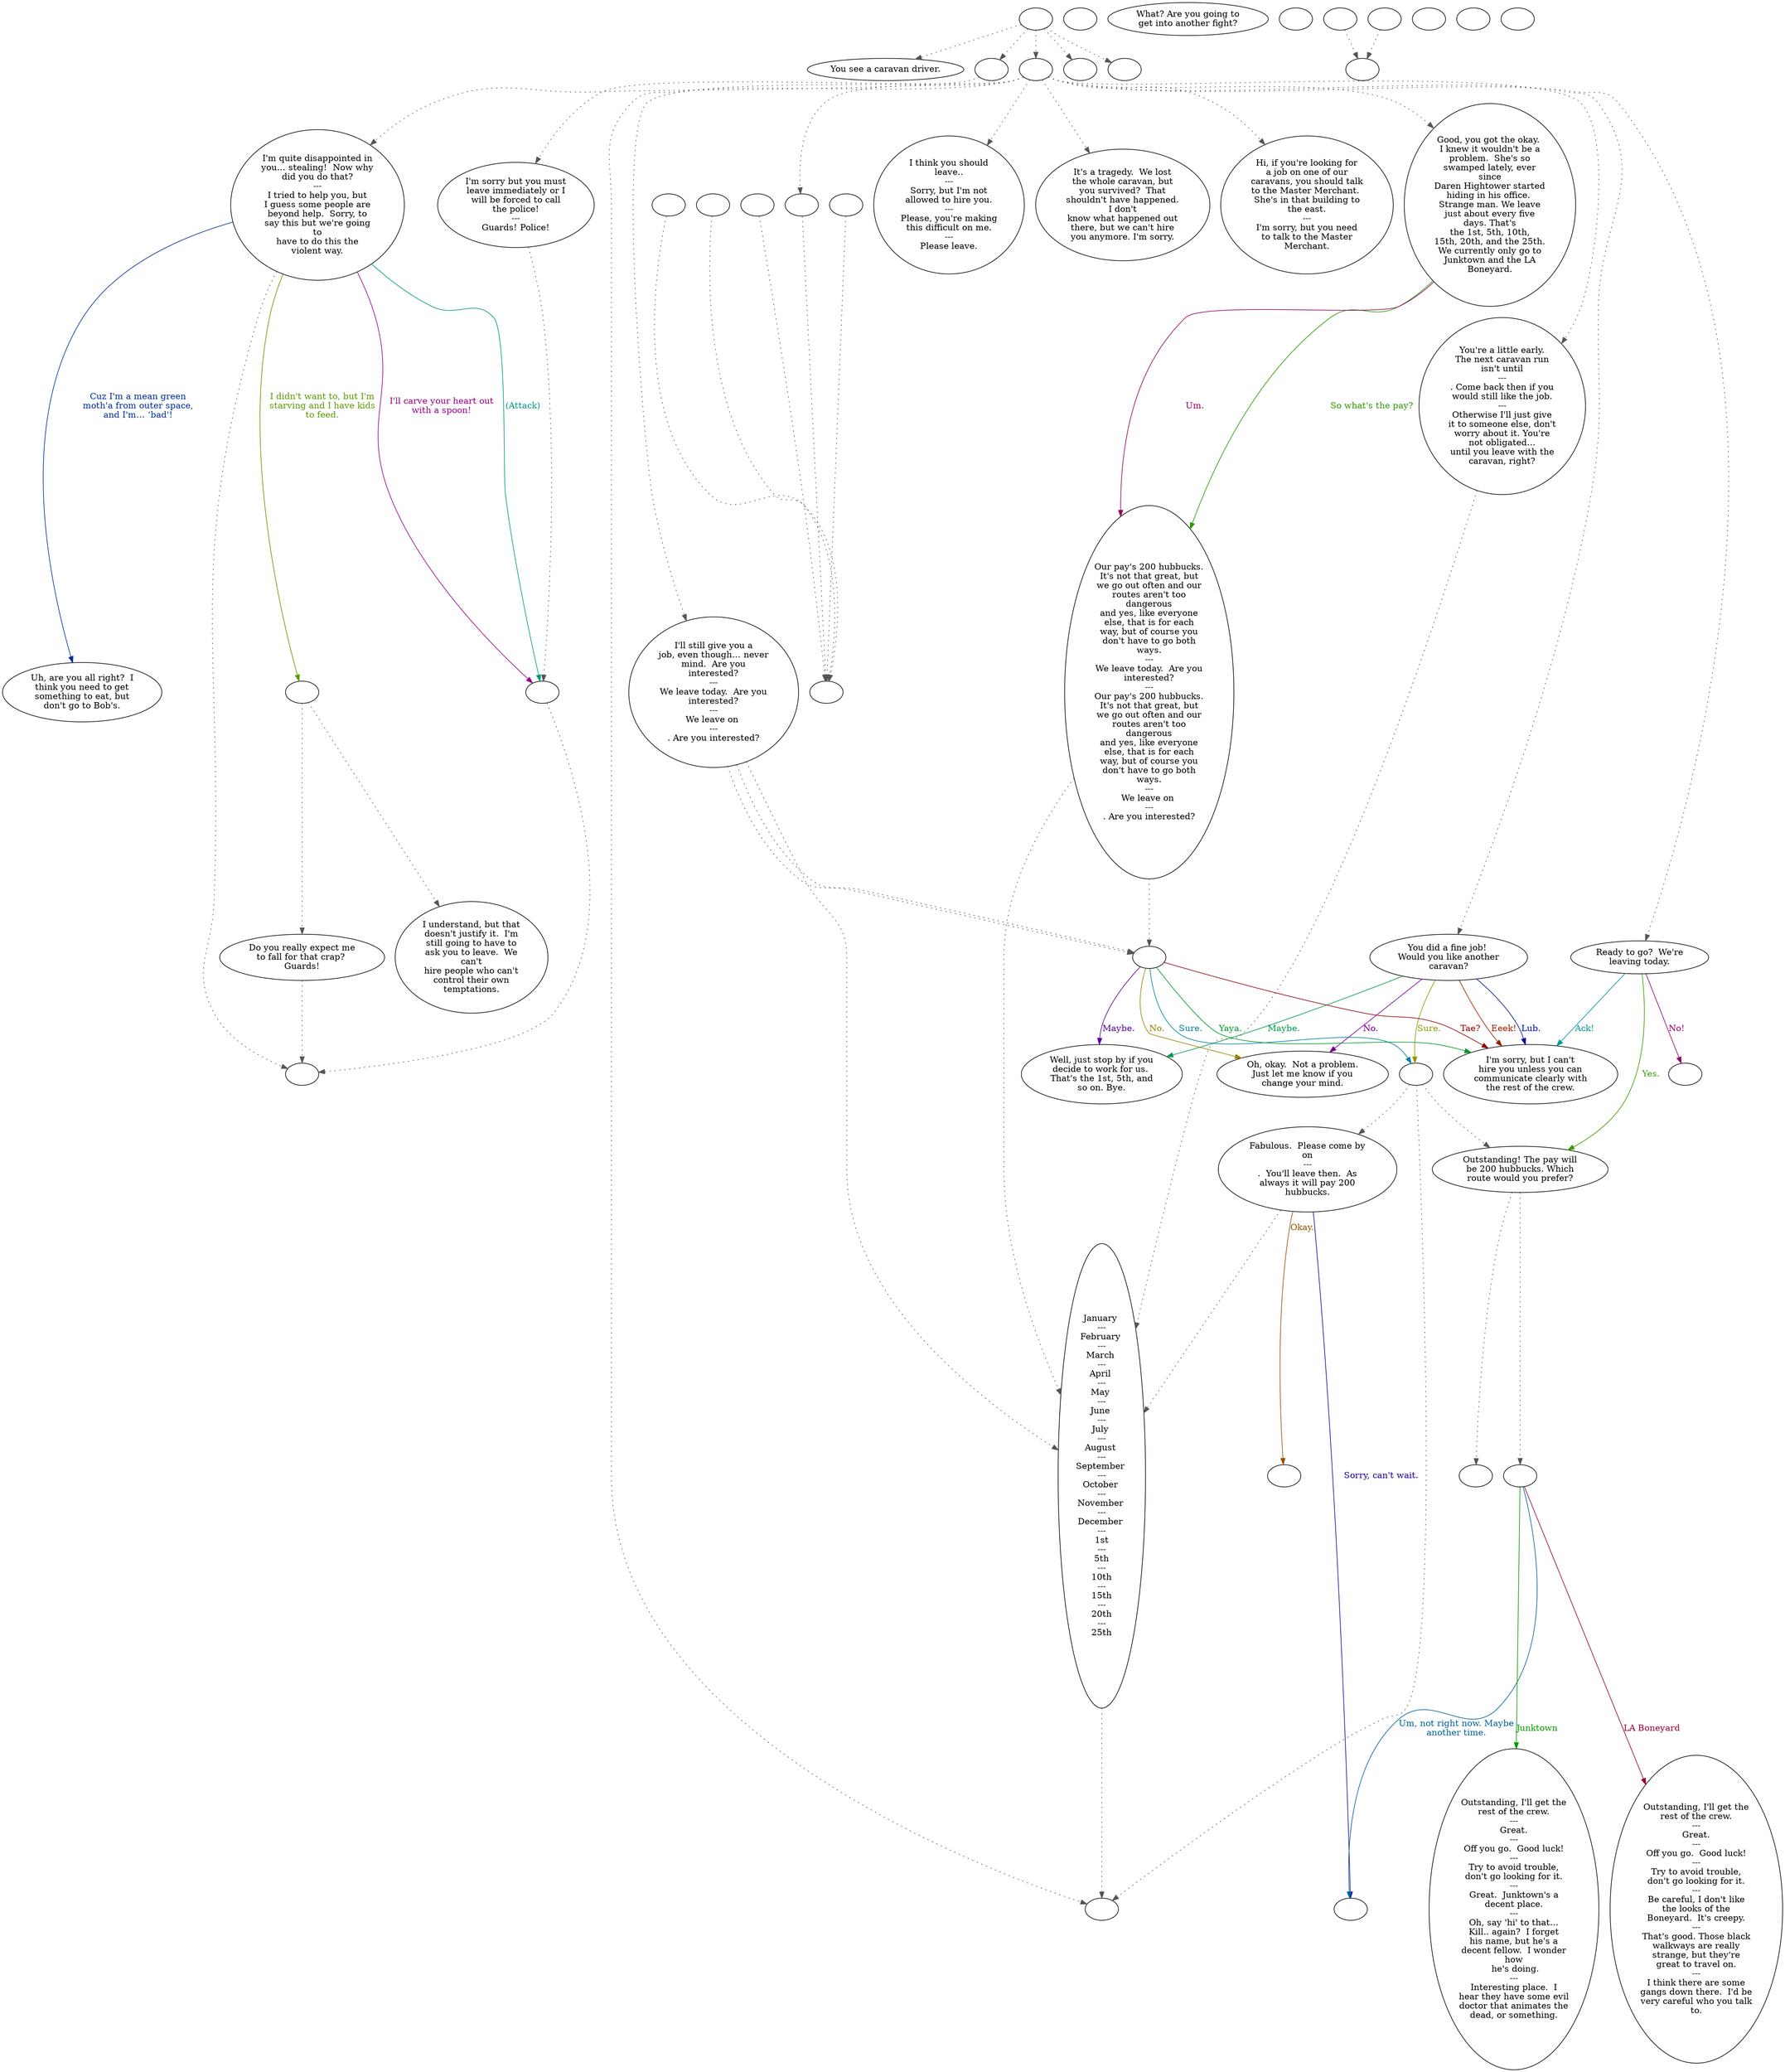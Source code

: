 digraph WMCARVN {
  "start" [style=filled       fillcolor="#FFFFFF"       color="#000000"]
  "start" -> "look_at_p_proc" [style=dotted color="#555555"]
  "start" -> "pickup_p_proc" [style=dotted color="#555555"]
  "start" -> "talk_p_proc" [style=dotted color="#555555"]
  "start" -> "critter_p_proc" [style=dotted color="#555555"]
  "start" -> "destroy_p_proc" [style=dotted color="#555555"]
  "start" [label=""]
  "combat" [style=filled       fillcolor="#FFFFFF"       color="#000000"]
  "combat" [label=""]
  "critter_p_proc" [style=filled       fillcolor="#FFFFFF"       color="#000000"]
  "critter_p_proc" [label=""]
  "pickup_p_proc" [style=filled       fillcolor="#FFFFFF"       color="#000000"]
  "pickup_p_proc" -> "WMDriver10" [style=dotted color="#555555"]
  "pickup_p_proc" [label=""]
  "talk_p_proc" [style=filled       fillcolor="#FFFFFF"       color="#000000"]
  "talk_p_proc" -> "get_reaction" [style=dotted color="#555555"]
  "talk_p_proc" -> "RecalcDate" [style=dotted color="#555555"]
  "talk_p_proc" -> "WMDriver14" [style=dotted color="#555555"]
  "talk_p_proc" -> "WMDriver15" [style=dotted color="#555555"]
  "talk_p_proc" -> "WMDriver19" [style=dotted color="#555555"]
  "talk_p_proc" -> "WMDriver27" [style=dotted color="#555555"]
  "talk_p_proc" -> "WMDriver00" [style=dotted color="#555555"]
  "talk_p_proc" -> "WMDriver01" [style=dotted color="#555555"]
  "talk_p_proc" -> "WMDriver03" [style=dotted color="#555555"]
  "talk_p_proc" -> "WMDriver28" [style=dotted color="#555555"]
  "talk_p_proc" -> "WMDriver29" [style=dotted color="#555555"]
  "talk_p_proc" [label=""]
  "destroy_p_proc" [style=filled       fillcolor="#FFFFFF"       color="#000000"]
  "destroy_p_proc" [label=""]
  "look_at_p_proc" [style=filled       fillcolor="#FFFFFF"       color="#000000"]
  "look_at_p_proc" [label="You see a caravan driver."]
  "RecalcDate" [style=filled       fillcolor="#FFFFFF"       color="#000000"]
  "RecalcDate" [label=""]
  "RecalcDateString" [style=filled       fillcolor="#FFFFFF"       color="#000000"]
  "RecalcDateString" -> "RecalcDate" [style=dotted color="#555555"]
  "RecalcDateString" [label="January \n---\nFebruary \n---\nMarch \n---\nApril \n---\nMay \n---\nJune \n---\nJuly \n---\nAugust \n---\nSeptember \n---\nOctober \n---\nNovember \n---\nDecember \n---\n1st\n---\n5th\n---\n10th\n---\n15th\n---\n20th\n---\n25th"]
  "damage_p_proc" [style=filled       fillcolor="#FFFFFF"       color="#000000"]
  "damage_p_proc" [label=""]
  "WMDriver00" [style=filled       fillcolor="#FFFFFF"       color="#000000"]
  "WMDriver00" [label="Hi, if you're looking for\na job on one of our\ncaravans, you should talk\nto the Master Merchant. \nShe's in that building to\nthe east.\n---\nI'm sorry, but you need\nto talk to the Master\nMerchant."]
  "WMDriver01" [style=filled       fillcolor="#FFFFFF"       color="#000000"]
  "WMDriver01" [label="Good, you got the okay. \nI knew it wouldn't be a\nproblem.  She's so\nswamped lately, ever\nsince\nDaren Hightower started\nhiding in his office. \nStrange man. We leave\njust about every five\ndays. That's\nthe 1st, 5th, 10th,\n15th, 20th, and the 25th.\nWe currently only go to\nJunktown and the LA\nBoneyard."]
  "WMDriver01" -> "WMDriver02" [label="So what's the pay?" color="#289900" fontcolor="#289900"]
  "WMDriver01" -> "WMDriver02" [label="Um." color="#990055" fontcolor="#990055"]
  "WMDriver02" [style=filled       fillcolor="#FFFFFF"       color="#000000"]
  "WMDriver02" -> "RecalcDateString" [style=dotted color="#555555"]
  "WMDriver02" -> "WMDriver04" [style=dotted color="#555555"]
  "WMDriver02" [label="Our pay's 200 hubbucks.\nIt's not that great, but\nwe go out often and our\nroutes aren't too\ndangerous\nand yes, like everyone\nelse, that is for each\nway, but of course you\ndon't have to go both\nways.\n---\nWe leave today.  Are you\ninterested?\n---\nOur pay's 200 hubbucks.\nIt's not that great, but\nwe go out often and our\nroutes aren't too\ndangerous\nand yes, like everyone\nelse, that is for each\nway, but of course you\ndon't have to go both\nways.\n---\nWe leave on \n---\n. Are you interested?"]
  "WMDriver03" [style=filled       fillcolor="#FFFFFF"       color="#000000"]
  "WMDriver03" -> "RecalcDateString" [style=dotted color="#555555"]
  "WMDriver03" -> "WMDriver04" [style=dotted color="#555555"]
  "WMDriver03" -> "WMDriver04" [style=dotted color="#555555"]
  "WMDriver03" [label="I'll still give you a\njob, even though… never\nmind.  Are you\ninterested?\n---\nWe leave today.  Are you\ninterested?\n---\nWe leave on \n---\n. Are you interested?"]
  "WMDriver04" [style=filled       fillcolor="#FFFFFF"       color="#000000"]
  "WMDriver04" [label=""]
  "WMDriver04" -> "WMDriver04a" [label="Sure. " color="#008299" fontcolor="#008299"]
  "WMDriver04" -> "WMDriver05" [label="No." color="#998400" fontcolor="#998400"]
  "WMDriver04" -> "WMDriver06" [label="Maybe." color="#570099" fontcolor="#570099"]
  "WMDriver04" -> "WMDriver07" [label="Yaya." color="#00992A" fontcolor="#00992A"]
  "WMDriver04" -> "WMDriver07" [label="Tae?" color="#990002" fontcolor="#990002"]
  "WMDriver04a" [style=filled       fillcolor="#FFFFFF"       color="#000000"]
  "WMDriver04a" -> "RecalcDate" [style=dotted color="#555555"]
  "WMDriver04a" -> "WMDriver17" [style=dotted color="#555555"]
  "WMDriver04a" -> "WMDriver18" [style=dotted color="#555555"]
  "WMDriver04a" [label=""]
  "WMDriver05" [style=filled       fillcolor="#FFFFFF"       color="#000000"]
  "WMDriver05" [label="Oh, okay.  Not a problem.\nJust let me know if you\nchange your mind."]
  "WMDriver06" [style=filled       fillcolor="#FFFFFF"       color="#000000"]
  "WMDriver06" [label="Well, just stop by if you\ndecide to work for us. \nThat's the 1st, 5th, and\nso on. Bye."]
  "WMDriver07" [style=filled       fillcolor="#FFFFFF"       color="#000000"]
  "WMDriver07" [label="I'm sorry, but I can't\nhire you unless you can\ncommunicate clearly with\nthe rest of the crew."]
  "WMDriver08" [style=filled       fillcolor="#FFFFFF"       color="#000000"]
  "WMDriver08" [label="Uh, are you all right?  I\nthink you need to get\nsomething to eat, but\ndon't go to Bob's."]
  "WMDriver10" [style=filled       fillcolor="#FFFFFF"       color="#000000"]
  "WMDriver10" -> "combat" [style=dotted color="#555555"]
  "WMDriver10" [label="I'm quite disappointed in\nyou… stealing!  Now why\ndid you do that?\n---\nI tried to help you, but\nI guess some people are\nbeyond help.  Sorry, to\nsay this but we're going\nto\nhave to do this the\nviolent way."]
  "WMDriver10" -> "WMDriver08" [label="Cuz I'm a mean green\nmoth'a from outer space,\nand I'm… ‘bad'!" color="#002F99" fontcolor="#002F99"]
  "WMDriver10" -> "WMDriver10a" [label="I didn't want to, but I'm\nstarving and I have kids\nto feed." color="#5C9900" fontcolor="#5C9900"]
  "WMDriver10" -> "WMDriver31" [label="I'll carve your heart out\nwith a spoon!" color="#990088" fontcolor="#990088"]
  "WMDriver10" -> "WMDriver31" [label="(Attack)" color="#00997D" fontcolor="#00997D"]
  "WMDriver10a" [style=filled       fillcolor="#FFFFFF"       color="#000000"]
  "WMDriver10a" -> "WMDriver11" [style=dotted color="#555555"]
  "WMDriver10a" -> "WMDriver12" [style=dotted color="#555555"]
  "WMDriver10a" [label=""]
  "WMDriver11" [style=filled       fillcolor="#FFFFFF"       color="#000000"]
  "WMDriver11" [label="I understand, but that\ndoesn't justify it.  I'm\nstill going to have to\nask you to leave.  We\ncan't\nhire people who can't\ncontrol their own\ntemptations."]
  "WMDriver12" [style=filled       fillcolor="#FFFFFF"       color="#000000"]
  "WMDriver12" -> "combat" [style=dotted color="#555555"]
  "WMDriver12" [label="Do you really expect me\nto fall for that crap? \nGuards!"]
  "WMDriver13" [style=filled       fillcolor="#FFFFFF"       color="#000000"]
  "WMDriver13" [label="What? Are you going to\nget into another fight?"]
  "WMDriver14" [style=filled       fillcolor="#FFFFFF"       color="#000000"]
  "WMDriver14" -> "WMDriver31" [style=dotted color="#555555"]
  "WMDriver14" [label="I'm sorry but you must\nleave immediately or I\nwill be forced to call\nthe police!\n---\nGuards! Police!"]
  "WMDriver15" [style=filled       fillcolor="#FFFFFF"       color="#000000"]
  "WMDriver15" [label="I think you should\nleave..\n---\nSorry, but I'm not\nallowed to hire you.\n---\nPlease, you're making\nthis difficult on me.\n---\nPlease leave."]
  "WMDriver17" [style=filled       fillcolor="#FFFFFF"       color="#000000"]
  "WMDriver17" -> "WMDriver33" [style=dotted color="#555555"]
  "WMDriver17" -> "WMDriver20" [style=dotted color="#555555"]
  "WMDriver17" [label="Outstanding! The pay will\nbe 200 hubbucks. Which\nroute would you prefer?"]
  "WMDriver18" [style=filled       fillcolor="#FFFFFF"       color="#000000"]
  "WMDriver18" -> "RecalcDateString" [style=dotted color="#555555"]
  "WMDriver18" [label="Fabulous.  Please come by\non\n---\n.  You'll leave then.  As\nalways it will pay 200\nhubbucks."]
  "WMDriver18" -> "WMDriver30" [label="Okay." color="#995000" fontcolor="#995000"]
  "WMDriver18" -> "WMDriver34" [label="Sorry, can't wait." color="#240099" fontcolor="#240099"]
  "WMDriver19" [style=filled       fillcolor="#FFFFFF"       color="#000000"]
  "WMDriver19" [label="It's a tragedy.  We lost\nthe whole caravan, but\nyou survived?  That\nshouldn't have happened.\nI don't\nknow what happened out\nthere, but we can't hire\nyou anymore. I'm sorry."]
  "WMDriver20" [style=filled       fillcolor="#FFFFFF"       color="#000000"]
  "WMDriver20" [label=""]
  "WMDriver20" -> "WMDriver21a" [label="Junktown" color="#099900" fontcolor="#099900"]
  "WMDriver20" -> "WMDriver21b" [label="LA Boneyard " color="#990035" fontcolor="#990035"]
  "WMDriver20" -> "WMDriver34" [label="Um, not right now. Maybe\nanother time." color="#006299" fontcolor="#006299"]
  "WMDriver21a" [style=filled       fillcolor="#FFFFFF"       color="#000000"]
  "WMDriver21a" [label="Outstanding, I'll get the\nrest of the crew.\n---\nGreat.\n---\nOff you go.  Good luck!\n---\nTry to avoid trouble,\ndon't go looking for it.\n---\nGreat.  Junktown's a\ndecent place.\n---\nOh, say 'hi' to that…\nKill.. again?  I forget\nhis name, but he's a\ndecent fellow.  I wonder\nhow\n he's doing.\n---\nInteresting place.  I\nhear they have some evil\ndoctor that animates the\ndead, or something."]
  "WMDriver21b" [style=filled       fillcolor="#FFFFFF"       color="#000000"]
  "WMDriver21b" [label="Outstanding, I'll get the\nrest of the crew.\n---\nGreat.\n---\nOff you go.  Good luck!\n---\nTry to avoid trouble,\ndon't go looking for it.\n---\nBe careful, I don't like\nthe looks of the\nBoneyard.  It's creepy.\n---\nThat's good. Those black\nwalkways are really\nstrange, but they're\ngreat to travel on.\n---\nI think there are some\ngangs down there.  I'd be\nvery careful who you talk\nto."]
  "WMDriver27" [style=filled       fillcolor="#FFFFFF"       color="#000000"]
  "WMDriver27" [label="You did a fine job! \nWould you like another\ncaravan?"]
  "WMDriver27" -> "WMDriver04a" [label="Sure." color="#8F9900" fontcolor="#8F9900"]
  "WMDriver27" -> "WMDriver05" [label="No." color="#770099" fontcolor="#770099"]
  "WMDriver27" -> "WMDriver06" [label="Maybe." color="#00994A" fontcolor="#00994A"]
  "WMDriver27" -> "WMDriver07" [label="Eeek!" color="#991D00" fontcolor="#991D00"]
  "WMDriver27" -> "WMDriver07" [label="Lub." color="#000F99" fontcolor="#000F99"]
  "WMDriver28" [style=filled       fillcolor="#FFFFFF"       color="#000000"]
  "WMDriver28" [label="Ready to go?  We're\nleaving today."]
  "WMDriver28" -> "WMDriver17" [label="Yes." color="#3C9900" fontcolor="#3C9900"]
  "WMDriver28" -> "WMDriver35" [label="No!" color="#990069" fontcolor="#990069"]
  "WMDriver28" -> "WMDriver07" [label="Ack!" color="#009599" fontcolor="#009599"]
  "WMDriver29" [style=filled       fillcolor="#FFFFFF"       color="#000000"]
  "WMDriver29" -> "RecalcDateString" [style=dotted color="#555555"]
  "WMDriver29" [label="You're a little early.\nThe next caravan run\nisn't until\n---\n. Come back then if you\nwould still like the job.\n---\nOtherwise I'll just give\nit to someone else, don't\nworry about it. You're\nnot obligated…\nuntil you leave with the\ncaravan, right?"]
  "WMDriver30" [style=filled       fillcolor="#FFFFFF"       color="#000000"]
  "WMDriver30" [label=""]
  "WMDriver31" [style=filled       fillcolor="#FFFFFF"       color="#000000"]
  "WMDriver31" -> "combat" [style=dotted color="#555555"]
  "WMDriver31" [label=""]
  "WMDriver32" [style=filled       fillcolor="#FFFFFF"       color="#000000"]
  "WMDriver32" [label=""]
  "WMDriver33" [style=filled       fillcolor="#FFFFFF"       color="#000000"]
  "WMDriver33" [label=""]
  "WMDriver34" [style=filled       fillcolor="#FFFFFF"       color="#000000"]
  "WMDriver34" [label=""]
  "WMDriver35" [style=filled       fillcolor="#FFFFFF"       color="#000000"]
  "WMDriver35" [label=""]
  "get_reaction" [style=filled       fillcolor="#FFFFFF"       color="#000000"]
  "get_reaction" -> "ReactToLevel" [style=dotted color="#555555"]
  "get_reaction" [label=""]
  "ReactToLevel" [style=filled       fillcolor="#FFFFFF"       color="#000000"]
  "ReactToLevel" [label=""]
  "LevelToReact" [style=filled       fillcolor="#FFFFFF"       color="#000000"]
  "LevelToReact" [label=""]
  "UpReact" [style=filled       fillcolor="#FFFFFF"       color="#000000"]
  "UpReact" -> "ReactToLevel" [style=dotted color="#555555"]
  "UpReact" [label=""]
  "DownReact" [style=filled       fillcolor="#FFFFFF"       color="#000000"]
  "DownReact" -> "ReactToLevel" [style=dotted color="#555555"]
  "DownReact" [label=""]
  "BottomReact" [style=filled       fillcolor="#FFFFFF"       color="#000000"]
  "BottomReact" [label=""]
  "TopReact" [style=filled       fillcolor="#FFFFFF"       color="#000000"]
  "TopReact" [label=""]
  "BigUpReact" [style=filled       fillcolor="#FFFFFF"       color="#000000"]
  "BigUpReact" -> "ReactToLevel" [style=dotted color="#555555"]
  "BigUpReact" [label=""]
  "BigDownReact" [style=filled       fillcolor="#FFFFFF"       color="#000000"]
  "BigDownReact" -> "ReactToLevel" [style=dotted color="#555555"]
  "BigDownReact" [label=""]
  "UpReactLevel" [style=filled       fillcolor="#FFFFFF"       color="#000000"]
  "UpReactLevel" -> "LevelToReact" [style=dotted color="#555555"]
  "UpReactLevel" [label=""]
  "DownReactLevel" [style=filled       fillcolor="#FFFFFF"       color="#000000"]
  "DownReactLevel" -> "LevelToReact" [style=dotted color="#555555"]
  "DownReactLevel" [label=""]
  "Goodbyes" [style=filled       fillcolor="#FFFFFF"       color="#000000"]
  "Goodbyes" [label=""]
}